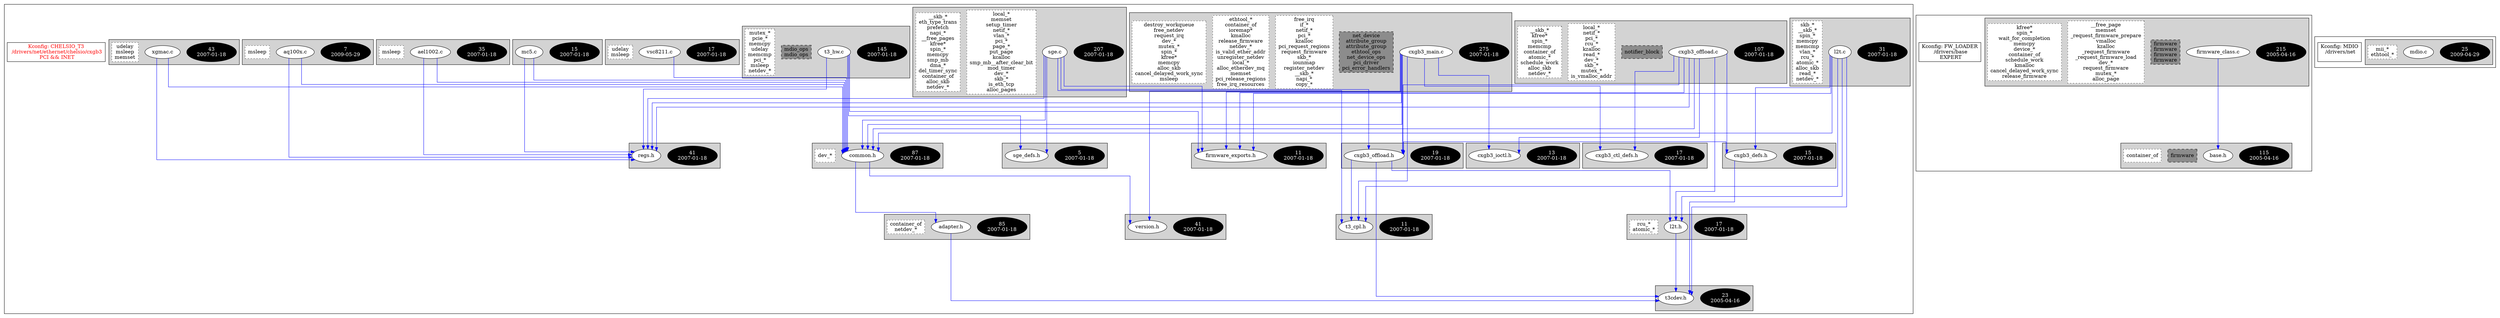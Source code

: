 digraph Driver {
	ranksep=2;
	splines=ortho;
	//Symbol: CHELSIO_T3
	subgraph "cluster_CHELSIO_T3"{
		subgraph "cluster_aq100x.c" {
			style=filled
			"commit_aq100x.c" [style=filled, fillcolor=black, fontcolor=white, label="7\n2009-05-29"];
			"aq100x.c" [style=filled, fillcolor=white, fontcolor=black, label="aq100x.c\n"];
			"funccall0-aq100x.c" [style="filled,dotted" shape=box, fillcolor=white, fontcolor=black, label="msleep\n"];
		}
		subgraph "cluster_common.h" {
			style=filled
			"commit_common.h" [style=filled, fillcolor=black, fontcolor=white, label="87\n2007-01-18"];
			"common.h" [style=filled, fillcolor=white, fontcolor=black, label="common.h\n"];
			"funccall0-common.h" [style="filled,dotted" shape=box, fillcolor=white, fontcolor=black, label="dev_*\n"];
		}
		subgraph "cluster_regs.h" {
			style=filled
			"commit_regs.h" [style=filled, fillcolor=black, fontcolor=white, label="41\n2007-01-18"];
			"regs.h" [style=filled, fillcolor=white, fontcolor=black, label="regs.h\n"];
		}
		subgraph "cluster_version.h" {
			style=filled
			"commit_version.h" [style=filled, fillcolor=black, fontcolor=white, label="41\n2007-01-18"];
			"version.h" [style=filled, fillcolor=white, fontcolor=black, label="version.h\n"];
		}
		subgraph "cluster_adapter.h" {
			style=filled
			"commit_adapter.h" [style=filled, fillcolor=black, fontcolor=white, label="85\n2007-01-18"];
			"adapter.h" [style=filled, fillcolor=white, fontcolor=black, label="adapter.h\n"];
			"funccall0-adapter.h" [style="filled,dotted" shape=box, fillcolor=white, fontcolor=black, label="container_of\nnetdev_*\n"];
		}
		subgraph "cluster_t3cdev.h" {
			style=filled
			"commit_t3cdev.h" [style=filled, fillcolor=black, fontcolor=white, label="23\n2005-04-16"];
			"t3cdev.h" [style=filled, fillcolor=white, fontcolor=black, label="t3cdev.h\n"];
		}
		subgraph "cluster_cxgb3_offload.h" {
			style=filled
			"commit_cxgb3_offload.h" [style=filled, fillcolor=black, fontcolor=white, label="19\n2007-01-18"];
			"cxgb3_offload.h" [style=filled, fillcolor=white, fontcolor=black, label="cxgb3_offload.h\n"];
		}
		subgraph "cluster_t3_cpl.h" {
			style=filled
			"commit_t3_cpl.h" [style=filled, fillcolor=black, fontcolor=white, label="11\n2007-01-18"];
			"t3_cpl.h" [style=filled, fillcolor=white, fontcolor=black, label="t3_cpl.h\n"];
		}
		subgraph "cluster_cxgb3_offload.c" {
			style=filled
			"commit_cxgb3_offload.c" [style=filled, fillcolor=black, fontcolor=white, label="107\n2007-01-18"];
			"cxgb3_offload.c" [style=filled, fillcolor=white, fontcolor=black, label="cxgb3_offload.c\n"];
			"structs-cxgb3_offload.c" [style="filled,dashed" shape=box, fillcolor=grey55, fontcolor=black, label="notifier_block\n"];
			"funccall2-cxgb3_offload.c" [style="filled,dotted" shape=box, fillcolor=white, fontcolor=black, label="local_*\nnetif_*\npci_*\nrcu_*\nkzalloc\nread_*\ndev_*\nskb_*\nmutex_*\nis_vmalloc_addr\n"];
			"funccall1-cxgb3_offload.c" [style="filled,dotted" shape=box, fillcolor=white, fontcolor=black, label="__skb_*\nkfree*\nspin_*\nmemcmp\ncontainer_of\natomic_*\nschedule_work\nalloc_skb\nnetdev_*\n"];
		}
		subgraph "cluster_cxgb3_ioctl.h" {
			style=filled
			"commit_cxgb3_ioctl.h" [style=filled, fillcolor=black, fontcolor=white, label="13\n2007-01-18"];
			"cxgb3_ioctl.h" [style=filled, fillcolor=white, fontcolor=black, label="cxgb3_ioctl.h\n"];
		}
		subgraph "cluster_cxgb3_ctl_defs.h" {
			style=filled
			"commit_cxgb3_ctl_defs.h" [style=filled, fillcolor=black, fontcolor=white, label="17\n2007-01-18"];
			"cxgb3_ctl_defs.h" [style=filled, fillcolor=white, fontcolor=black, label="cxgb3_ctl_defs.h\n"];
		}
		subgraph "cluster_cxgb3_defs.h" {
			style=filled
			"commit_cxgb3_defs.h" [style=filled, fillcolor=black, fontcolor=white, label="15\n2007-01-18"];
			"cxgb3_defs.h" [style=filled, fillcolor=white, fontcolor=black, label="cxgb3_defs.h\n"];
		}
		subgraph "cluster_firmware_exports.h" {
			style=filled
			"commit_firmware_exports.h" [style=filled, fillcolor=black, fontcolor=white, label="11\n2007-01-18"];
			"firmware_exports.h" [style=filled, fillcolor=white, fontcolor=black, label="firmware_exports.h\n"];
		}
		subgraph "cluster_l2t.h" {
			style=filled
			"commit_l2t.h" [style=filled, fillcolor=black, fontcolor=white, label="17\n2007-01-18"];
			"l2t.h" [style=filled, fillcolor=white, fontcolor=black, label="l2t.h\n"];
			"funccall0-l2t.h" [style="filled,dotted" shape=box, fillcolor=white, fontcolor=black, label="rcu_*\natomic_*\n"];
		}
		subgraph "cluster_l2t.c" {
			style=filled
			"commit_l2t.c" [style=filled, fillcolor=black, fontcolor=white, label="31\n2007-01-18"];
			"l2t.c" [style=filled, fillcolor=white, fontcolor=black, label="l2t.c\n"];
			"funccall0-l2t.c" [style="filled,dotted" shape=box, fillcolor=white, fontcolor=black, label="skb_*\n__skb_*\nspin_*\nmemcpy\nmemcmp\nvlan_*\nrcu_*\natomic_*\nalloc_skb\nread_*\nnetdev_*\n"];
		}
		subgraph "cluster_sge.c" {
			style=filled
			"commit_sge.c" [style=filled, fillcolor=black, fontcolor=white, label="207\n2007-01-18"];
			"sge.c" [style=filled, fillcolor=white, fontcolor=black, label="sge.c\n"];
			"funccall2-sge.c" [style="filled,dotted" shape=box, fillcolor=white, fontcolor=black, label="local_*\nmemset\nsetup_timer\nnetif_*\nvlan_*\npci_*\npage_*\nput_page\nkcalloc\nsmp_mb__after_clear_bit\nmod_timer\ndev_*\nskb_*\nis_eth_tcp\nalloc_pages\n"];
			"funccall1-sge.c" [style="filled,dotted" shape=box, fillcolor=white, fontcolor=black, label="__skb_*\neth_type_trans\nprefetch\nnapi_*\n__free_pages\nkfree*\nspin_*\nmemcpy\nsmp_mb\ndma_*\ndel_timer_sync\ncontainer_of\nalloc_skb\nnetdev_*\n"];
		}
		subgraph "cluster_sge_defs.h" {
			style=filled
			"commit_sge_defs.h" [style=filled, fillcolor=black, fontcolor=white, label="5\n2007-01-18"];
			"sge_defs.h" [style=filled, fillcolor=white, fontcolor=black, label="sge_defs.h\n"];
		}
		subgraph "cluster_xgmac.c" {
			style=filled
			"commit_xgmac.c" [style=filled, fillcolor=black, fontcolor=white, label="43\n2007-01-18"];
			"xgmac.c" [style=filled, fillcolor=white, fontcolor=black, label="xgmac.c\n"];
			"funccall0-xgmac.c" [style="filled,dotted" shape=box, fillcolor=white, fontcolor=black, label="udelay\nmsleep\nmemset\n"];
		}
		subgraph "cluster_mc5.c" {
			style=filled
			"commit_mc5.c" [style=filled, fillcolor=black, fontcolor=white, label="15\n2007-01-18"];
			"mc5.c" [style=filled, fillcolor=white, fontcolor=black, label="mc5.c\n"];
		}
		subgraph "cluster_t3_hw.c" {
			style=filled
			"commit_t3_hw.c" [style=filled, fillcolor=black, fontcolor=white, label="145\n2007-01-18"];
			"t3_hw.c" [style=filled, fillcolor=white, fontcolor=black, label="t3_hw.c\n"];
			"structs-t3_hw.c" [style="filled,dashed" shape=box, fillcolor=grey55, fontcolor=black, label="mdio_ops\nmdio_ops\n"];
			"funccall0-t3_hw.c" [style="filled,dotted" shape=box, fillcolor=white, fontcolor=black, label="mutex_*\npcie_*\nmemcpy\nudelay\nmemcmp\npci_*\nmsleep\nnetdev_*\n"];
		}
		subgraph "cluster_vsc8211.c" {
			style=filled
			"commit_vsc8211.c" [style=filled, fillcolor=black, fontcolor=white, label="17\n2007-01-18"];
			"vsc8211.c" [style=filled, fillcolor=white, fontcolor=black, label="vsc8211.c\n"];
			"funccall0-vsc8211.c" [style="filled,dotted" shape=box, fillcolor=white, fontcolor=black, label="udelay\nmsleep\n"];
		}
		subgraph "cluster_ael1002.c" {
			style=filled
			"commit_ael1002.c" [style=filled, fillcolor=black, fontcolor=white, label="35\n2007-01-18"];
			"ael1002.c" [style=filled, fillcolor=white, fontcolor=black, label="ael1002.c\n"];
			"funccall0-ael1002.c" [style="filled,dotted" shape=box, fillcolor=white, fontcolor=black, label="msleep\n"];
		}
		subgraph "cluster_cxgb3_main.c" {
			style=filled
			"commit_cxgb3_main.c" [style=filled, fillcolor=black, fontcolor=white, label="275\n2007-01-18"];
			"cxgb3_main.c" [style=filled, fillcolor=white, fontcolor=black, label="cxgb3_main.c\n"];
			"structs-cxgb3_main.c" [style="filled,dashed" shape=box, fillcolor=grey55, fontcolor=black, label="net_device\nattribute_group\nattribute_group\nethtool_ops\nnet_device_ops\npci_driver\npci_error_handlers\n"];
			"funccall3-cxgb3_main.c" [style="filled,dotted" shape=box, fillcolor=white, fontcolor=black, label="free_irq\nif_*\nnetif_*\npci_*\nkzalloc\npci_request_regions\nrequest_firmware\nskb_*\niounmap\nregister_netdev\n__skb_*\nnapi_*\ncopy_*\n"];
			"funccall2-cxgb3_main.c" [style="filled,dotted" shape=box, fillcolor=white, fontcolor=black, label="ethtool_*\ncontainer_of\nioremap*\nkmalloc\nrelease_firmware\nnetdev_*\nis_valid_ether_addr\nunregister_netdev\nlocal_*\nalloc_etherdev_mq\nmemset\npci_release_regions\nfree_irq_resources\n"];
			"funccall1-cxgb3_main.c" [style="filled,dotted" shape=box, fillcolor=white, fontcolor=black, label="destroy_workqueue\nfree_netdev\nrequest_irq\ndev_*\nmutex_*\nspin_*\nkfree*\nmemcpy\nalloc_skb\ncancel_delayed_work_sync\nmsleep\n"];
		}
		"K:CHELSIO_T3" [label="Kconfig: CHELSIO_T3\n /drivers/net/ethernet/chelsio/cxgb3\n  PCI && INET ", shape=box, fontcolor=red];
	}
	//Symbol: FW_LOADER
	subgraph "cluster_FW_LOADER"{
		subgraph "cluster_firmware_class.c" {
			style=filled
			"commit_firmware_class.c" [style=filled, fillcolor=black, fontcolor=white, label="215\n2005-04-16"];
			"firmware_class.c" [style=filled, fillcolor=white, fontcolor=black, label="firmware_class.c\n"];
			"structs-firmware_class.c" [style="filled,dashed" shape=box, fillcolor=grey55, fontcolor=black, label="firmware\nfirmware\nfirmware\nfirmware\n"];
			"funccall2-firmware_class.c" [style="filled,dotted" shape=box, fillcolor=white, fontcolor=black, label="__free_page\nmemset\n_request_firmware_prepare\nvmalloc\nkzalloc\n_request_firmware\n_request_firmware_load\ndev_*\nrequest_firmware\nmutex_*\nalloc_page\n"];
			"funccall1-firmware_class.c" [style="filled,dotted" shape=box, fillcolor=white, fontcolor=black, label="kfree*\nspin_*\nwait_for_completion\nmemcpy\ndevice_*\ncontainer_of\nschedule_work\nkmalloc\ncancel_delayed_work_sync\nrelease_firmware\n"];
		}
		subgraph "cluster_base.h" {
			style=filled
			"commit_base.h" [style=filled, fillcolor=black, fontcolor=white, label="115\n2005-04-16"];
			"base.h" [style=filled, fillcolor=white, fontcolor=black, label="base.h\n"];
			"structs-base.h" [style="filled,dashed" shape=box, fillcolor=grey55, fontcolor=black, label="firmware\n"];
			"funccall0-base.h" [style="filled,dotted" shape=box, fillcolor=white, fontcolor=black, label="container_of\n"];
		}
		"K:FW_LOADER" [label="Kconfig: FW_LOADER\n /drivers/base\n  EXPERT ", shape=box];
	}
	//Symbol: MDIO
	subgraph "cluster_MDIO"{
		subgraph "cluster_mdio.c" {
			style=filled
			"commit_mdio.c" [style=filled, fillcolor=black, fontcolor=white, label="25\n2009-04-29"];
			"mdio.c" [style=filled, fillcolor=white, fontcolor=black, label="mdio.c\n"];
			"funccall0-mdio.c" [style="filled,dotted" shape=box, fillcolor=white, fontcolor=black, label="mii_*\nethtool_*\n"];
		}
		"K:MDIO" [label="Kconfig: MDIO\n /drivers/net\n ", shape=box];
	}
"aq100x.c" -> "regs.h"[color=blue];
"aq100x.c" -> "common.h"[color=blue];
"common.h" -> "adapter.h"[color=blue];
"common.h" -> "version.h"[color=blue];
"adapter.h" -> "t3cdev.h"[color=blue];
"cxgb3_offload.h" -> "t3_cpl.h"[color=blue];
"cxgb3_offload.h" -> "l2t.h"[color=blue];
"cxgb3_offload.h" -> "t3cdev.h"[color=blue];
"cxgb3_offload.c" -> "regs.h"[color=blue];
"cxgb3_offload.c" -> "common.h"[color=blue];
"cxgb3_offload.c" -> "cxgb3_ioctl.h"[color=blue];
"cxgb3_offload.c" -> "cxgb3_ctl_defs.h"[color=blue];
"cxgb3_offload.c" -> "l2t.h"[color=blue];
"cxgb3_offload.c" -> "cxgb3_defs.h"[color=blue];
"cxgb3_offload.c" -> "firmware_exports.h"[color=blue];
"cxgb3_offload.c" -> "cxgb3_offload.h"[color=blue];
"cxgb3_defs.h" -> "t3cdev.h"[color=blue];
"cxgb3_defs.h" -> "cxgb3_offload.h"[color=blue];
"l2t.h" -> "t3cdev.h"[color=blue];
"l2t.c" -> "t3_cpl.h"[color=blue];
"l2t.c" -> "l2t.h"[color=blue];
"l2t.c" -> "common.h"[color=blue];
"l2t.c" -> "firmware_exports.h"[color=blue];
"l2t.c" -> "cxgb3_defs.h"[color=blue];
"l2t.c" -> "t3cdev.h"[color=blue];
"sge.c" -> "sge_defs.h"[color=blue];
"sge.c" -> "regs.h"[color=blue];
"sge.c" -> "t3_cpl.h"[color=blue];
"sge.c" -> "common.h"[color=blue];
"sge.c" -> "firmware_exports.h"[color=blue];
"sge.c" -> "cxgb3_offload.h"[color=blue];
"xgmac.c" -> "regs.h"[color=blue];
"xgmac.c" -> "common.h"[color=blue];
"mc5.c" -> "regs.h"[color=blue];
"mc5.c" -> "common.h"[color=blue];
"t3_hw.c" -> "sge_defs.h"[color=blue];
"t3_hw.c" -> "regs.h"[color=blue];
"t3_hw.c" -> "common.h"[color=blue];
"t3_hw.c" -> "firmware_exports.h"[color=blue];
"vsc8211.c" -> "common.h"[color=blue];
"ael1002.c" -> "regs.h"[color=blue];
"ael1002.c" -> "common.h"[color=blue];
"cxgb3_main.c" -> "regs.h"[color=blue];
"cxgb3_main.c" -> "common.h"[color=blue];
"cxgb3_main.c" -> "cxgb3_ioctl.h"[color=blue];
"cxgb3_main.c" -> "cxgb3_ctl_defs.h"[color=blue];
"cxgb3_main.c" -> "t3_cpl.h"[color=blue];
"cxgb3_main.c" -> "firmware_exports.h"[color=blue];
"cxgb3_main.c" -> "cxgb3_offload.h"[color=blue];
"cxgb3_main.c" -> "version.h"[color=blue];
"firmware_class.c" -> "base.h"[color=blue];
}
